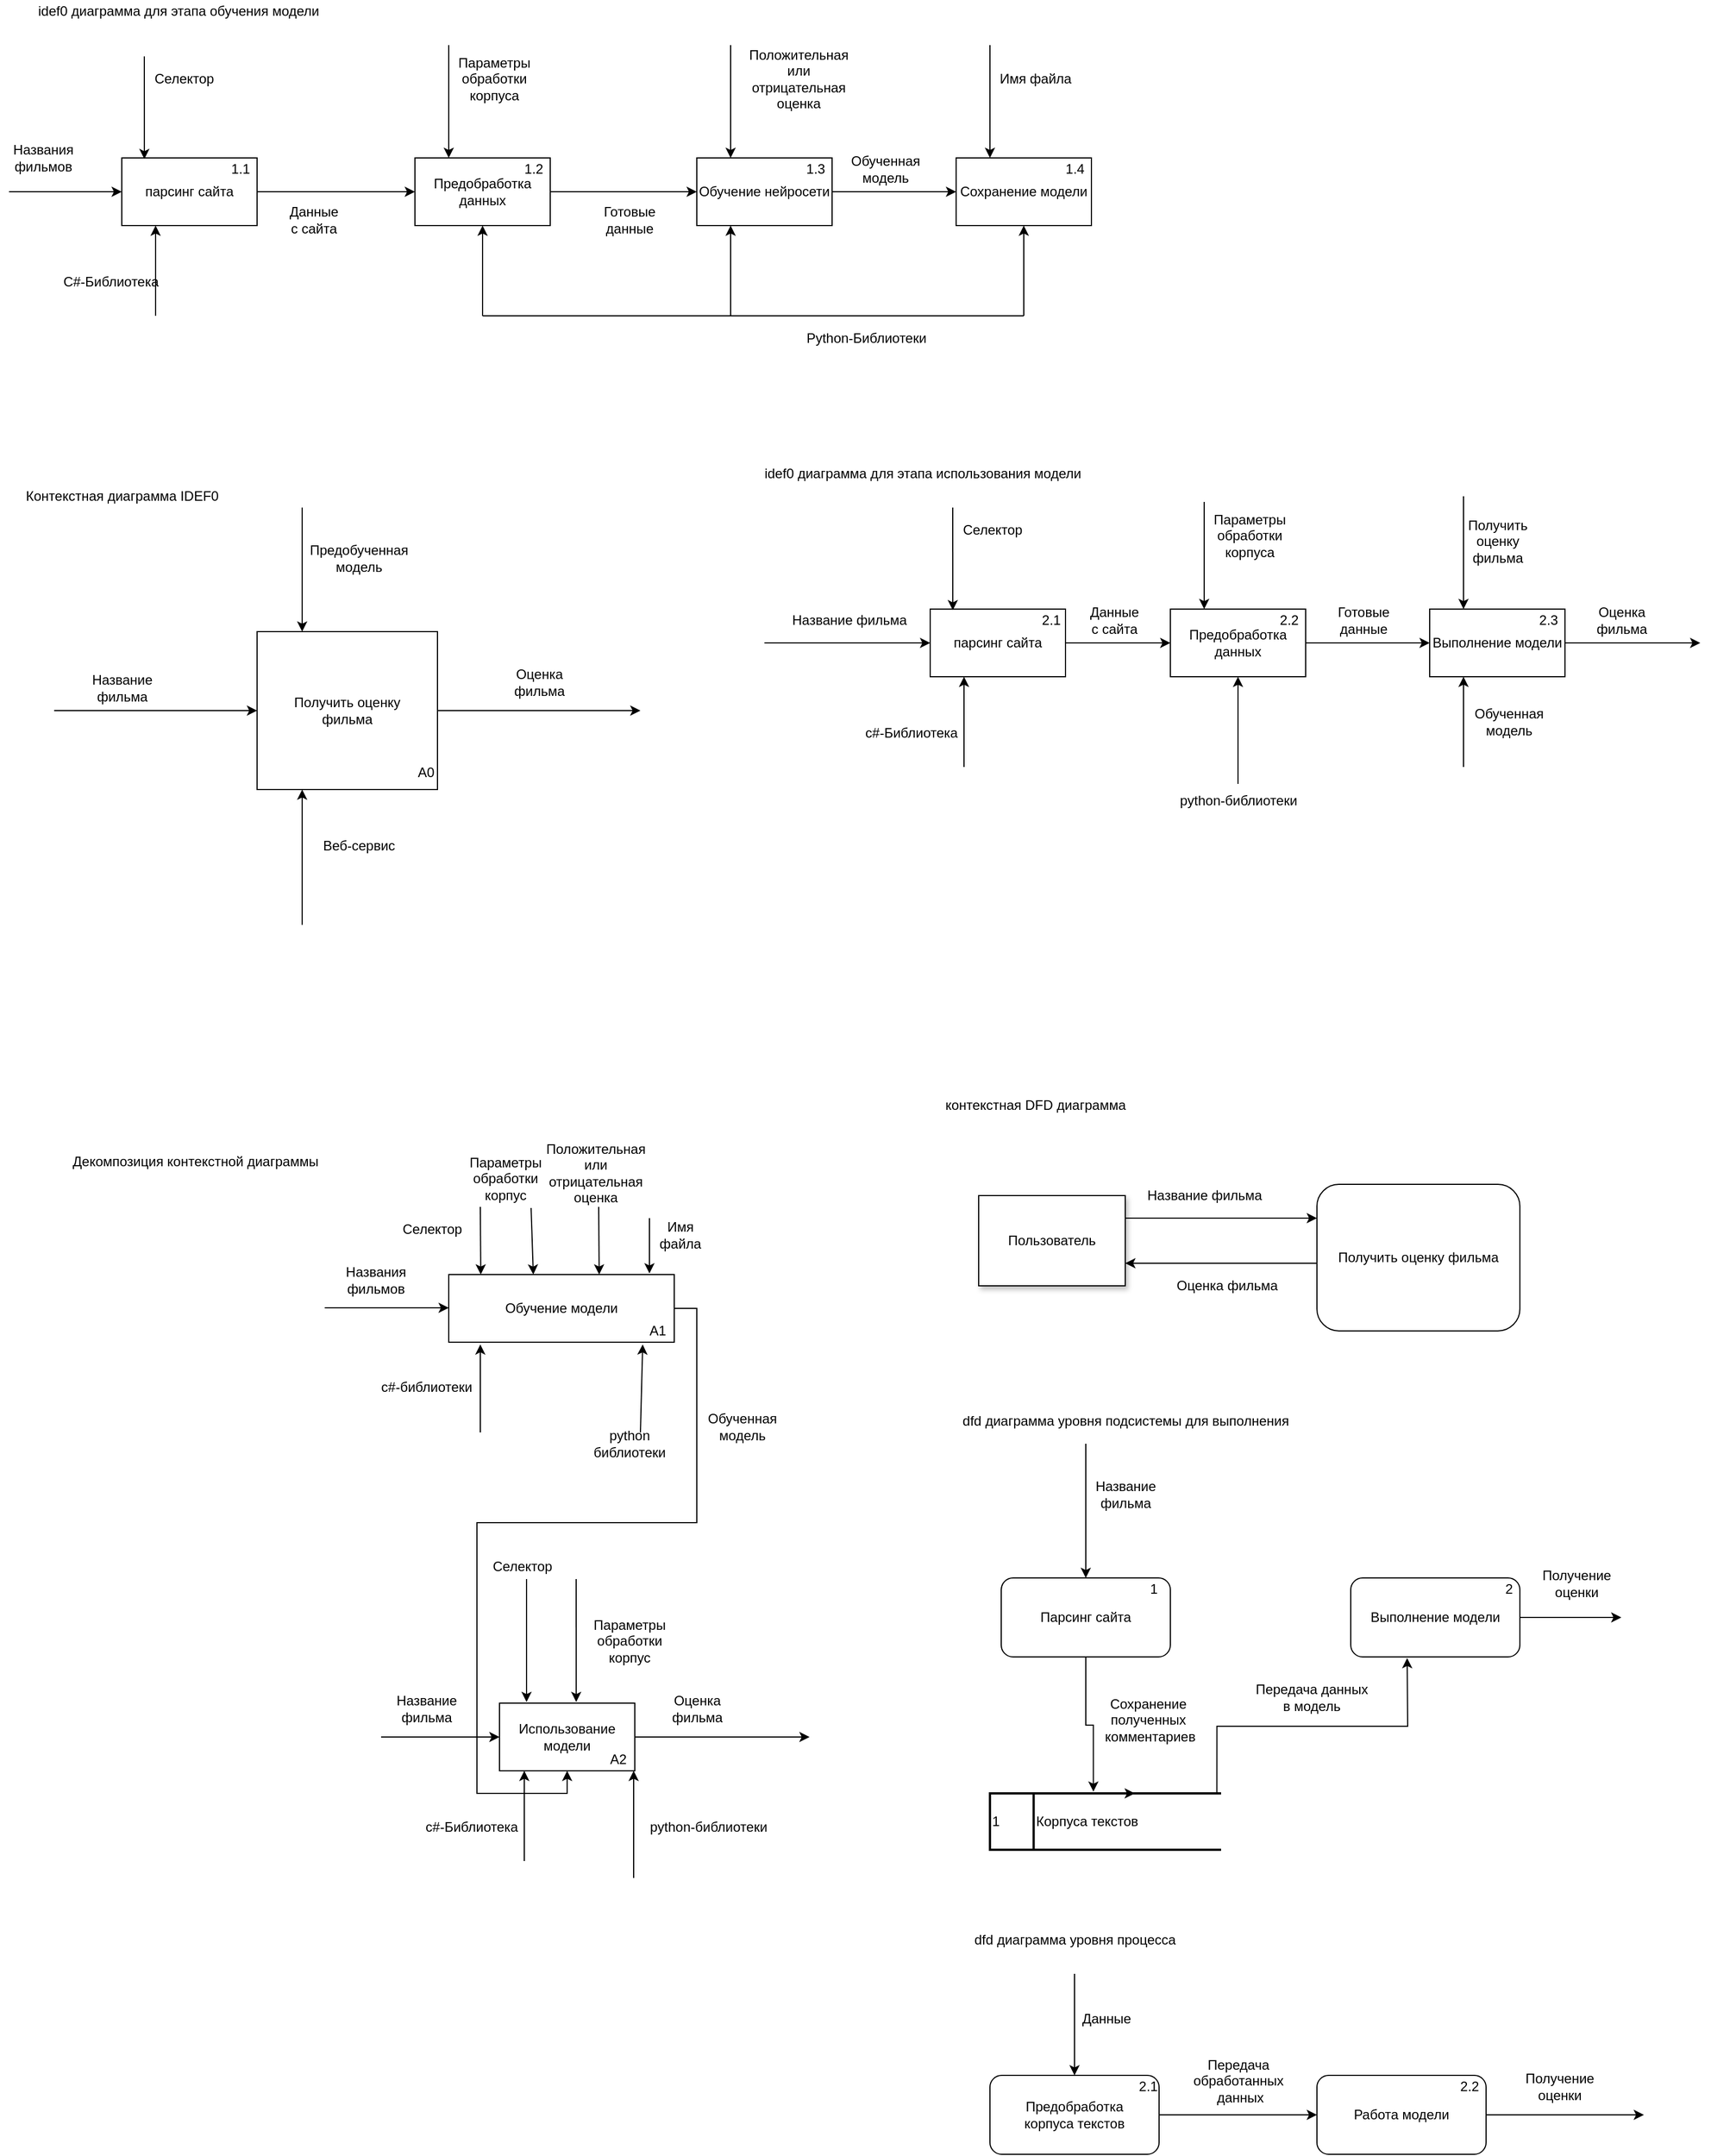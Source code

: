 <mxfile version="16.6.4" type="device"><diagram id="qPkmzbyjju8qS17EvJA-" name="Page-1"><mxGraphModel dx="1038" dy="564" grid="1" gridSize="10" guides="1" tooltips="1" connect="1" arrows="1" fold="1" page="1" pageScale="1" pageWidth="827" pageHeight="1169" math="0" shadow="0"><root><mxCell id="0"/><mxCell id="1" parent="0"/><mxCell id="CYFEyYr2XmqvWC_UTPKT-1" value="парсинг сайта" style="rounded=0;whiteSpace=wrap;html=1;" parent="1" vertex="1"><mxGeometry x="110" y="220" width="120" height="60" as="geometry"/></mxCell><mxCell id="CYFEyYr2XmqvWC_UTPKT-4" value="" style="endArrow=classic;html=1;rounded=0;entryX=0.25;entryY=1;entryDx=0;entryDy=0;" parent="1" target="CYFEyYr2XmqvWC_UTPKT-1" edge="1"><mxGeometry width="50" height="50" relative="1" as="geometry"><mxPoint x="140" y="360" as="sourcePoint"/><mxPoint x="190" y="170" as="targetPoint"/></mxGeometry></mxCell><mxCell id="CYFEyYr2XmqvWC_UTPKT-5" value="С#-Библиотека" style="text;html=1;align=center;verticalAlign=middle;resizable=0;points=[];autosize=1;strokeColor=none;fillColor=none;" parent="1" vertex="1"><mxGeometry x="50" y="320" width="100" height="20" as="geometry"/></mxCell><mxCell id="CYFEyYr2XmqvWC_UTPKT-8" value="" style="endArrow=classic;html=1;rounded=0;entryX=0.167;entryY=0.017;entryDx=0;entryDy=0;entryPerimeter=0;" parent="1" target="CYFEyYr2XmqvWC_UTPKT-1" edge="1"><mxGeometry width="50" height="50" relative="1" as="geometry"><mxPoint x="130" y="130" as="sourcePoint"/><mxPoint x="200" y="170" as="targetPoint"/></mxGeometry></mxCell><mxCell id="CYFEyYr2XmqvWC_UTPKT-9" value="Селектор" style="text;html=1;align=center;verticalAlign=middle;resizable=0;points=[];autosize=1;strokeColor=none;fillColor=none;" parent="1" vertex="1"><mxGeometry x="130" y="140" width="70" height="20" as="geometry"/></mxCell><mxCell id="CYFEyYr2XmqvWC_UTPKT-10" value="&lt;div&gt;Предобработка&lt;/div&gt;&lt;div&gt;данных&lt;br&gt;&lt;/div&gt;" style="rounded=0;whiteSpace=wrap;html=1;" parent="1" vertex="1"><mxGeometry x="370" y="220" width="120" height="60" as="geometry"/></mxCell><mxCell id="CYFEyYr2XmqvWC_UTPKT-21" value="idef0 диаграмма для этапа обучения модели" style="text;html=1;align=center;verticalAlign=middle;resizable=0;points=[];autosize=1;strokeColor=none;fillColor=none;" parent="1" vertex="1"><mxGeometry x="30" y="80" width="260" height="20" as="geometry"/></mxCell><mxCell id="CYFEyYr2XmqvWC_UTPKT-22" value="" style="endArrow=classic;html=1;rounded=0;exitX=1;exitY=0.5;exitDx=0;exitDy=0;entryX=0;entryY=0.5;entryDx=0;entryDy=0;" parent="1" source="CYFEyYr2XmqvWC_UTPKT-1" target="CYFEyYr2XmqvWC_UTPKT-10" edge="1"><mxGeometry width="50" height="50" relative="1" as="geometry"><mxPoint x="540" y="270" as="sourcePoint"/><mxPoint x="590" y="220" as="targetPoint"/></mxGeometry></mxCell><mxCell id="CYFEyYr2XmqvWC_UTPKT-23" value="&lt;div&gt;Данные&lt;/div&gt;&lt;div&gt;с сайта&lt;br&gt;&lt;/div&gt;" style="text;html=1;align=center;verticalAlign=middle;resizable=0;points=[];autosize=1;strokeColor=none;fillColor=none;" parent="1" vertex="1"><mxGeometry x="250" y="260" width="60" height="30" as="geometry"/></mxCell><mxCell id="CYFEyYr2XmqvWC_UTPKT-24" value="" style="endArrow=classic;html=1;rounded=0;entryX=0.25;entryY=0;entryDx=0;entryDy=0;" parent="1" target="CYFEyYr2XmqvWC_UTPKT-10" edge="1"><mxGeometry width="50" height="50" relative="1" as="geometry"><mxPoint x="400" y="120" as="sourcePoint"/><mxPoint x="350" y="230" as="targetPoint"/></mxGeometry></mxCell><mxCell id="CYFEyYr2XmqvWC_UTPKT-25" value="&lt;div&gt;Параметры&lt;/div&gt;&lt;div&gt;обработки&lt;/div&gt;&lt;div&gt;корпуса&lt;br&gt;&lt;/div&gt;" style="text;html=1;align=center;verticalAlign=middle;resizable=0;points=[];autosize=1;strokeColor=none;fillColor=none;" parent="1" vertex="1"><mxGeometry x="400" y="125" width="80" height="50" as="geometry"/></mxCell><mxCell id="CYFEyYr2XmqvWC_UTPKT-26" value="" style="endArrow=classic;html=1;rounded=0;entryX=0.5;entryY=1;entryDx=0;entryDy=0;" parent="1" target="CYFEyYr2XmqvWC_UTPKT-10" edge="1"><mxGeometry width="50" height="50" relative="1" as="geometry"><mxPoint x="430" y="360" as="sourcePoint"/><mxPoint x="350" y="230" as="targetPoint"/></mxGeometry></mxCell><mxCell id="CYFEyYr2XmqvWC_UTPKT-35" value="" style="edgeStyle=orthogonalEdgeStyle;rounded=0;orthogonalLoop=1;jettySize=auto;html=1;" parent="1" source="CYFEyYr2XmqvWC_UTPKT-28" target="CYFEyYr2XmqvWC_UTPKT-34" edge="1"><mxGeometry relative="1" as="geometry"/></mxCell><mxCell id="CYFEyYr2XmqvWC_UTPKT-28" value="Обучение нейросети" style="rounded=0;whiteSpace=wrap;html=1;" parent="1" vertex="1"><mxGeometry x="620" y="220" width="120" height="60" as="geometry"/></mxCell><mxCell id="CYFEyYr2XmqvWC_UTPKT-29" value="" style="endArrow=classic;html=1;rounded=0;entryX=0;entryY=0.5;entryDx=0;entryDy=0;exitX=1;exitY=0.5;exitDx=0;exitDy=0;" parent="1" source="CYFEyYr2XmqvWC_UTPKT-10" target="CYFEyYr2XmqvWC_UTPKT-28" edge="1"><mxGeometry width="50" height="50" relative="1" as="geometry"><mxPoint x="450" y="280" as="sourcePoint"/><mxPoint x="500" y="230" as="targetPoint"/></mxGeometry></mxCell><mxCell id="CYFEyYr2XmqvWC_UTPKT-30" value="&lt;div&gt;Готовые &lt;br&gt;&lt;/div&gt;&lt;div&gt;данные&lt;/div&gt;" style="text;html=1;align=center;verticalAlign=middle;resizable=0;points=[];autosize=1;strokeColor=none;fillColor=none;" parent="1" vertex="1"><mxGeometry x="530" y="260" width="60" height="30" as="geometry"/></mxCell><mxCell id="CYFEyYr2XmqvWC_UTPKT-31" value="" style="endArrow=classic;html=1;rounded=0;entryX=0.25;entryY=0;entryDx=0;entryDy=0;" parent="1" target="CYFEyYr2XmqvWC_UTPKT-28" edge="1"><mxGeometry width="50" height="50" relative="1" as="geometry"><mxPoint x="650" y="120" as="sourcePoint"/><mxPoint x="640" y="230" as="targetPoint"/></mxGeometry></mxCell><mxCell id="CYFEyYr2XmqvWC_UTPKT-32" value="&lt;div&gt;Положительная &lt;br&gt;&lt;/div&gt;&lt;div&gt;или&lt;/div&gt;&lt;div&gt;отрицательная&lt;/div&gt;&lt;div&gt;оценка&lt;br&gt;&lt;/div&gt;" style="text;html=1;align=center;verticalAlign=middle;resizable=0;points=[];autosize=1;strokeColor=none;fillColor=none;" parent="1" vertex="1"><mxGeometry x="660" y="120" width="100" height="60" as="geometry"/></mxCell><mxCell id="CYFEyYr2XmqvWC_UTPKT-33" value="" style="endArrow=classic;html=1;rounded=0;entryX=0.25;entryY=1;entryDx=0;entryDy=0;" parent="1" target="CYFEyYr2XmqvWC_UTPKT-28" edge="1"><mxGeometry width="50" height="50" relative="1" as="geometry"><mxPoint x="650" y="360" as="sourcePoint"/><mxPoint x="640" y="230" as="targetPoint"/></mxGeometry></mxCell><mxCell id="CYFEyYr2XmqvWC_UTPKT-34" value="Сохранение модели" style="rounded=0;whiteSpace=wrap;html=1;" parent="1" vertex="1"><mxGeometry x="850" y="220" width="120" height="60" as="geometry"/></mxCell><mxCell id="CYFEyYr2XmqvWC_UTPKT-36" value="&lt;div&gt;Обученная&lt;/div&gt;&lt;div&gt;модель&lt;br&gt;&lt;/div&gt;" style="text;html=1;align=center;verticalAlign=middle;resizable=0;points=[];autosize=1;strokeColor=none;fillColor=none;" parent="1" vertex="1"><mxGeometry x="747" y="215" width="80" height="30" as="geometry"/></mxCell><mxCell id="CYFEyYr2XmqvWC_UTPKT-37" value="" style="endArrow=classic;html=1;rounded=0;entryX=0.25;entryY=0;entryDx=0;entryDy=0;" parent="1" target="CYFEyYr2XmqvWC_UTPKT-34" edge="1"><mxGeometry width="50" height="50" relative="1" as="geometry"><mxPoint x="880" y="120" as="sourcePoint"/><mxPoint x="770" y="230" as="targetPoint"/></mxGeometry></mxCell><mxCell id="CYFEyYr2XmqvWC_UTPKT-38" value="Имя файла" style="text;html=1;align=center;verticalAlign=middle;resizable=0;points=[];autosize=1;strokeColor=none;fillColor=none;" parent="1" vertex="1"><mxGeometry x="880" y="140" width="80" height="20" as="geometry"/></mxCell><mxCell id="CYFEyYr2XmqvWC_UTPKT-39" value="" style="endArrow=classic;html=1;rounded=0;entryX=0.5;entryY=1;entryDx=0;entryDy=0;" parent="1" target="CYFEyYr2XmqvWC_UTPKT-34" edge="1"><mxGeometry width="50" height="50" relative="1" as="geometry"><mxPoint x="910" y="360" as="sourcePoint"/><mxPoint x="770" y="250" as="targetPoint"/></mxGeometry></mxCell><mxCell id="CYFEyYr2XmqvWC_UTPKT-40" value="" style="endArrow=none;html=1;rounded=0;" parent="1" edge="1"><mxGeometry width="50" height="50" relative="1" as="geometry"><mxPoint x="650" y="360" as="sourcePoint"/><mxPoint x="910" y="360" as="targetPoint"/></mxGeometry></mxCell><mxCell id="CYFEyYr2XmqvWC_UTPKT-41" value="Python-Библиотеки" style="text;html=1;align=center;verticalAlign=middle;resizable=0;points=[];autosize=1;strokeColor=none;fillColor=none;" parent="1" vertex="1"><mxGeometry x="710" y="370" width="120" height="20" as="geometry"/></mxCell><mxCell id="CYFEyYr2XmqvWC_UTPKT-42" value="&lt;div&gt;Получить оценку &lt;br&gt;&lt;/div&gt;&lt;div&gt;фильма&lt;br&gt;&lt;/div&gt;" style="rounded=0;whiteSpace=wrap;html=1;" parent="1" vertex="1"><mxGeometry x="230" y="640" width="160" height="140" as="geometry"/></mxCell><mxCell id="CYFEyYr2XmqvWC_UTPKT-43" value="Контекстная диаграмма IDEF0" style="text;html=1;align=center;verticalAlign=middle;resizable=0;points=[];autosize=1;strokeColor=none;fillColor=none;" parent="1" vertex="1"><mxGeometry x="20" y="510" width="180" height="20" as="geometry"/></mxCell><mxCell id="CYFEyYr2XmqvWC_UTPKT-44" value="" style="endArrow=classic;html=1;rounded=0;exitX=1;exitY=0.5;exitDx=0;exitDy=0;" parent="1" source="CYFEyYr2XmqvWC_UTPKT-42" edge="1"><mxGeometry width="50" height="50" relative="1" as="geometry"><mxPoint x="510" y="740" as="sourcePoint"/><mxPoint x="570" y="710" as="targetPoint"/></mxGeometry></mxCell><mxCell id="CYFEyYr2XmqvWC_UTPKT-45" value="&lt;div&gt;Оценка&lt;/div&gt;&lt;div&gt;фильма&lt;br&gt;&lt;/div&gt;" style="text;html=1;align=center;verticalAlign=middle;resizable=0;points=[];autosize=1;strokeColor=none;fillColor=none;" parent="1" vertex="1"><mxGeometry x="450" y="670" width="60" height="30" as="geometry"/></mxCell><mxCell id="CYFEyYr2XmqvWC_UTPKT-46" value="" style="endArrow=classic;html=1;rounded=0;entryX=0;entryY=0.5;entryDx=0;entryDy=0;" parent="1" target="CYFEyYr2XmqvWC_UTPKT-42" edge="1"><mxGeometry width="50" height="50" relative="1" as="geometry"><mxPoint x="50" y="710" as="sourcePoint"/><mxPoint x="600" y="680" as="targetPoint"/></mxGeometry></mxCell><mxCell id="CYFEyYr2XmqvWC_UTPKT-47" value="&lt;div&gt;Название &lt;br&gt;&lt;/div&gt;&lt;div&gt;фильма&lt;br&gt;&lt;/div&gt;" style="text;html=1;align=center;verticalAlign=middle;resizable=0;points=[];autosize=1;strokeColor=none;fillColor=none;" parent="1" vertex="1"><mxGeometry x="75" y="675" width="70" height="30" as="geometry"/></mxCell><mxCell id="CYFEyYr2XmqvWC_UTPKT-48" value="" style="endArrow=classic;html=1;rounded=0;entryX=0.25;entryY=0;entryDx=0;entryDy=0;" parent="1" target="CYFEyYr2XmqvWC_UTPKT-42" edge="1"><mxGeometry width="50" height="50" relative="1" as="geometry"><mxPoint x="270" y="530" as="sourcePoint"/><mxPoint x="600" y="680" as="targetPoint"/></mxGeometry></mxCell><mxCell id="CYFEyYr2XmqvWC_UTPKT-49" value="&lt;div&gt;Предобученная&lt;/div&gt;&lt;div&gt;модель&lt;br&gt;&lt;/div&gt;" style="text;html=1;align=center;verticalAlign=middle;resizable=0;points=[];autosize=1;strokeColor=none;fillColor=none;" parent="1" vertex="1"><mxGeometry x="270" y="560" width="100" height="30" as="geometry"/></mxCell><mxCell id="CYFEyYr2XmqvWC_UTPKT-50" value="" style="endArrow=classic;html=1;rounded=0;entryX=0.25;entryY=1;entryDx=0;entryDy=0;" parent="1" target="CYFEyYr2XmqvWC_UTPKT-42" edge="1"><mxGeometry width="50" height="50" relative="1" as="geometry"><mxPoint x="270" y="900" as="sourcePoint"/><mxPoint x="600" y="680" as="targetPoint"/></mxGeometry></mxCell><mxCell id="CYFEyYr2XmqvWC_UTPKT-51" value="&lt;div&gt;Веб-сервис&lt;/div&gt;" style="text;html=1;align=center;verticalAlign=middle;resizable=0;points=[];autosize=1;strokeColor=none;fillColor=none;" parent="1" vertex="1"><mxGeometry x="280" y="820" width="80" height="20" as="geometry"/></mxCell><mxCell id="CYFEyYr2XmqvWC_UTPKT-52" value="idef0 диаграмма для этапа использования модели" style="text;html=1;align=center;verticalAlign=middle;resizable=0;points=[];autosize=1;strokeColor=none;fillColor=none;" parent="1" vertex="1"><mxGeometry x="675" y="490" width="290" height="20" as="geometry"/></mxCell><mxCell id="CYFEyYr2XmqvWC_UTPKT-69" value="" style="edgeStyle=orthogonalEdgeStyle;rounded=0;orthogonalLoop=1;jettySize=auto;html=1;" parent="1" source="CYFEyYr2XmqvWC_UTPKT-53" target="CYFEyYr2XmqvWC_UTPKT-64" edge="1"><mxGeometry relative="1" as="geometry"/></mxCell><mxCell id="CYFEyYr2XmqvWC_UTPKT-53" value="парсинг сайта" style="rounded=0;whiteSpace=wrap;html=1;" parent="1" vertex="1"><mxGeometry x="827" y="620" width="120" height="60" as="geometry"/></mxCell><mxCell id="CYFEyYr2XmqvWC_UTPKT-54" value="" style="endArrow=classic;html=1;rounded=0;entryX=0.25;entryY=1;entryDx=0;entryDy=0;" parent="1" target="CYFEyYr2XmqvWC_UTPKT-53" edge="1"><mxGeometry width="50" height="50" relative="1" as="geometry"><mxPoint x="857" y="760" as="sourcePoint"/><mxPoint x="907" y="570" as="targetPoint"/></mxGeometry></mxCell><mxCell id="CYFEyYr2XmqvWC_UTPKT-57" value="" style="endArrow=classic;html=1;rounded=0;entryX=0.167;entryY=0.017;entryDx=0;entryDy=0;entryPerimeter=0;" parent="1" target="CYFEyYr2XmqvWC_UTPKT-53" edge="1"><mxGeometry width="50" height="50" relative="1" as="geometry"><mxPoint x="847" y="530" as="sourcePoint"/><mxPoint x="917" y="570" as="targetPoint"/></mxGeometry></mxCell><mxCell id="CYFEyYr2XmqvWC_UTPKT-58" value="Селектор" style="text;html=1;align=center;verticalAlign=middle;resizable=0;points=[];autosize=1;strokeColor=none;fillColor=none;" parent="1" vertex="1"><mxGeometry x="847" y="540" width="70" height="20" as="geometry"/></mxCell><mxCell id="CYFEyYr2XmqvWC_UTPKT-59" value="" style="endArrow=classic;html=1;rounded=0;entryX=0;entryY=0.5;entryDx=0;entryDy=0;" parent="1" target="CYFEyYr2XmqvWC_UTPKT-1" edge="1"><mxGeometry width="50" height="50" relative="1" as="geometry"><mxPoint x="10" y="250" as="sourcePoint"/><mxPoint x="660" y="280" as="targetPoint"/></mxGeometry></mxCell><mxCell id="CYFEyYr2XmqvWC_UTPKT-60" value="&lt;div&gt;Названия&lt;/div&gt;&lt;div&gt;фильмов&lt;br&gt;&lt;/div&gt;" style="text;html=1;align=center;verticalAlign=middle;resizable=0;points=[];autosize=1;strokeColor=none;fillColor=none;" parent="1" vertex="1"><mxGeometry x="5" y="205" width="70" height="30" as="geometry"/></mxCell><mxCell id="CYFEyYr2XmqvWC_UTPKT-61" value="" style="endArrow=classic;html=1;rounded=0;entryX=0;entryY=0.5;entryDx=0;entryDy=0;" parent="1" target="CYFEyYr2XmqvWC_UTPKT-53" edge="1"><mxGeometry width="50" height="50" relative="1" as="geometry"><mxPoint x="680" y="650" as="sourcePoint"/><mxPoint x="660" y="500" as="targetPoint"/></mxGeometry></mxCell><mxCell id="CYFEyYr2XmqvWC_UTPKT-63" value="Название фильма" style="text;html=1;align=center;verticalAlign=middle;resizable=0;points=[];autosize=1;strokeColor=none;fillColor=none;" parent="1" vertex="1"><mxGeometry x="700" y="620" width="110" height="20" as="geometry"/></mxCell><mxCell id="CYFEyYr2XmqvWC_UTPKT-73" value="" style="edgeStyle=orthogonalEdgeStyle;rounded=0;orthogonalLoop=1;jettySize=auto;html=1;" parent="1" source="CYFEyYr2XmqvWC_UTPKT-64" target="CYFEyYr2XmqvWC_UTPKT-72" edge="1"><mxGeometry relative="1" as="geometry"/></mxCell><mxCell id="CYFEyYr2XmqvWC_UTPKT-64" value="&lt;div&gt;Предобработка&lt;/div&gt;&lt;div&gt;данных&lt;br&gt;&lt;/div&gt;" style="rounded=0;whiteSpace=wrap;html=1;" parent="1" vertex="1"><mxGeometry x="1040" y="620" width="120" height="60" as="geometry"/></mxCell><mxCell id="CYFEyYr2XmqvWC_UTPKT-65" value="" style="endArrow=classic;html=1;rounded=0;entryX=0.25;entryY=0;entryDx=0;entryDy=0;" parent="1" target="CYFEyYr2XmqvWC_UTPKT-64" edge="1"><mxGeometry width="50" height="50" relative="1" as="geometry"><mxPoint x="1070" y="525" as="sourcePoint"/><mxPoint x="1020" y="635" as="targetPoint"/></mxGeometry></mxCell><mxCell id="CYFEyYr2XmqvWC_UTPKT-66" value="&lt;div&gt;Параметры&lt;/div&gt;&lt;div&gt;обработки&lt;/div&gt;&lt;div&gt;корпуса&lt;br&gt;&lt;/div&gt;" style="text;html=1;align=center;verticalAlign=middle;resizable=0;points=[];autosize=1;strokeColor=none;fillColor=none;" parent="1" vertex="1"><mxGeometry x="1070" y="530" width="80" height="50" as="geometry"/></mxCell><mxCell id="CYFEyYr2XmqvWC_UTPKT-67" value="" style="endArrow=classic;html=1;rounded=0;entryX=0.5;entryY=1;entryDx=0;entryDy=0;" parent="1" target="CYFEyYr2XmqvWC_UTPKT-64" edge="1"><mxGeometry width="50" height="50" relative="1" as="geometry"><mxPoint x="1100" y="775" as="sourcePoint"/><mxPoint x="1020" y="635" as="targetPoint"/></mxGeometry></mxCell><mxCell id="CYFEyYr2XmqvWC_UTPKT-68" value="python-библиотеки" style="text;html=1;align=center;verticalAlign=middle;resizable=0;points=[];autosize=1;strokeColor=none;fillColor=none;" parent="1" vertex="1"><mxGeometry x="1040" y="780" width="120" height="20" as="geometry"/></mxCell><mxCell id="CYFEyYr2XmqvWC_UTPKT-70" value="&lt;div&gt;Данные&lt;/div&gt;&lt;div&gt;с сайта&lt;br&gt;&lt;/div&gt;" style="text;html=1;align=center;verticalAlign=middle;resizable=0;points=[];autosize=1;strokeColor=none;fillColor=none;" parent="1" vertex="1"><mxGeometry x="960" y="615" width="60" height="30" as="geometry"/></mxCell><mxCell id="CYFEyYr2XmqvWC_UTPKT-72" value="Выполнение модели" style="rounded=0;whiteSpace=wrap;html=1;" parent="1" vertex="1"><mxGeometry x="1270" y="620" width="120" height="60" as="geometry"/></mxCell><mxCell id="CYFEyYr2XmqvWC_UTPKT-74" value="&lt;div&gt;Готовые&lt;/div&gt;&lt;div&gt;данные&lt;br&gt;&lt;/div&gt;" style="text;html=1;align=center;verticalAlign=middle;resizable=0;points=[];autosize=1;strokeColor=none;fillColor=none;" parent="1" vertex="1"><mxGeometry x="1181" y="615" width="60" height="30" as="geometry"/></mxCell><mxCell id="CYFEyYr2XmqvWC_UTPKT-75" value="" style="endArrow=classic;html=1;rounded=0;entryX=0.25;entryY=1;entryDx=0;entryDy=0;" parent="1" target="CYFEyYr2XmqvWC_UTPKT-72" edge="1"><mxGeometry width="50" height="50" relative="1" as="geometry"><mxPoint x="1300" y="760" as="sourcePoint"/><mxPoint x="1080" y="510" as="targetPoint"/></mxGeometry></mxCell><mxCell id="CYFEyYr2XmqvWC_UTPKT-76" value="&lt;div&gt;Обученная &lt;br&gt;&lt;/div&gt;&lt;div&gt;модель&lt;br&gt;&lt;/div&gt;" style="text;html=1;align=center;verticalAlign=middle;resizable=0;points=[];autosize=1;strokeColor=none;fillColor=none;" parent="1" vertex="1"><mxGeometry x="1300" y="705" width="80" height="30" as="geometry"/></mxCell><mxCell id="CYFEyYr2XmqvWC_UTPKT-77" value="" style="endArrow=classic;html=1;rounded=0;exitX=1;exitY=0.5;exitDx=0;exitDy=0;" parent="1" source="CYFEyYr2XmqvWC_UTPKT-72" edge="1"><mxGeometry width="50" height="50" relative="1" as="geometry"><mxPoint x="1030" y="630" as="sourcePoint"/><mxPoint x="1510" y="650" as="targetPoint"/></mxGeometry></mxCell><mxCell id="CYFEyYr2XmqvWC_UTPKT-78" value="&lt;div&gt;Оценка&lt;/div&gt;&lt;div&gt;фильма&lt;br&gt;&lt;/div&gt;" style="text;html=1;align=center;verticalAlign=middle;resizable=0;points=[];autosize=1;strokeColor=none;fillColor=none;" parent="1" vertex="1"><mxGeometry x="1410" y="615" width="60" height="30" as="geometry"/></mxCell><mxCell id="CYFEyYr2XmqvWC_UTPKT-79" value="Декомпозиция контекстной диаграммы" style="text;html=1;align=center;verticalAlign=middle;resizable=0;points=[];autosize=1;strokeColor=none;fillColor=none;" parent="1" vertex="1"><mxGeometry x="60" y="1100" width="230" height="20" as="geometry"/></mxCell><mxCell id="CYFEyYr2XmqvWC_UTPKT-81" value="Использование модели" style="rounded=0;whiteSpace=wrap;html=1;" parent="1" vertex="1"><mxGeometry x="445" y="1590" width="120" height="60" as="geometry"/></mxCell><mxCell id="CYFEyYr2XmqvWC_UTPKT-83" style="edgeStyle=orthogonalEdgeStyle;rounded=0;orthogonalLoop=1;jettySize=auto;html=1;entryX=0.5;entryY=1;entryDx=0;entryDy=0;exitX=1;exitY=0.5;exitDx=0;exitDy=0;" parent="1" source="CYFEyYr2XmqvWC_UTPKT-82" target="CYFEyYr2XmqvWC_UTPKT-81" edge="1"><mxGeometry relative="1" as="geometry"/></mxCell><mxCell id="CYFEyYr2XmqvWC_UTPKT-82" value="Обучение модели" style="rounded=0;whiteSpace=wrap;html=1;" parent="1" vertex="1"><mxGeometry x="400" y="1210" width="200" height="60" as="geometry"/></mxCell><mxCell id="CYFEyYr2XmqvWC_UTPKT-84" value="&lt;div&gt;Обученная&lt;/div&gt;&lt;div&gt;модель&lt;br&gt;&lt;/div&gt;" style="text;html=1;align=center;verticalAlign=middle;resizable=0;points=[];autosize=1;strokeColor=none;fillColor=none;" parent="1" vertex="1"><mxGeometry x="620" y="1330" width="80" height="30" as="geometry"/></mxCell><mxCell id="CYFEyYr2XmqvWC_UTPKT-85" value="&lt;div&gt;Название&lt;/div&gt;&lt;div&gt;фильма&lt;br&gt;&lt;/div&gt;" style="text;html=1;align=center;verticalAlign=middle;resizable=0;points=[];autosize=1;strokeColor=none;fillColor=none;" parent="1" vertex="1"><mxGeometry x="345" y="1580" width="70" height="30" as="geometry"/></mxCell><mxCell id="CYFEyYr2XmqvWC_UTPKT-86" value="" style="endArrow=classic;html=1;rounded=0;entryX=0;entryY=0.5;entryDx=0;entryDy=0;" parent="1" target="CYFEyYr2XmqvWC_UTPKT-81" edge="1"><mxGeometry width="50" height="50" relative="1" as="geometry"><mxPoint x="340" y="1620" as="sourcePoint"/><mxPoint x="520" y="1030" as="targetPoint"/></mxGeometry></mxCell><mxCell id="CYFEyYr2XmqvWC_UTPKT-89" value="" style="endArrow=classic;html=1;rounded=0;exitX=1;exitY=0.5;exitDx=0;exitDy=0;" parent="1" source="CYFEyYr2XmqvWC_UTPKT-81" edge="1"><mxGeometry width="50" height="50" relative="1" as="geometry"><mxPoint x="470" y="950" as="sourcePoint"/><mxPoint x="720" y="1620" as="targetPoint"/></mxGeometry></mxCell><mxCell id="CYFEyYr2XmqvWC_UTPKT-90" value="&lt;div&gt;Оценка&lt;/div&gt;&lt;div&gt;фильма&lt;br&gt;&lt;/div&gt;" style="text;html=1;align=center;verticalAlign=middle;resizable=0;points=[];autosize=1;strokeColor=none;fillColor=none;" parent="1" vertex="1"><mxGeometry x="590" y="1580" width="60" height="30" as="geometry"/></mxCell><mxCell id="CYFEyYr2XmqvWC_UTPKT-91" value="А0" style="text;html=1;strokeColor=none;fillColor=none;align=center;verticalAlign=middle;whiteSpace=wrap;rounded=0;" parent="1" vertex="1"><mxGeometry x="350" y="750" width="60" height="30" as="geometry"/></mxCell><mxCell id="CYFEyYr2XmqvWC_UTPKT-92" value="А1" style="text;html=1;align=center;verticalAlign=middle;resizable=0;points=[];autosize=1;strokeColor=none;fillColor=none;" parent="1" vertex="1"><mxGeometry x="570" y="1250" width="30" height="20" as="geometry"/></mxCell><mxCell id="CYFEyYr2XmqvWC_UTPKT-93" value="А2" style="text;html=1;align=center;verticalAlign=middle;resizable=0;points=[];autosize=1;strokeColor=none;fillColor=none;" parent="1" vertex="1"><mxGeometry x="535" y="1630" width="30" height="20" as="geometry"/></mxCell><mxCell id="CYFEyYr2XmqvWC_UTPKT-94" value="&lt;div&gt;Названия&lt;/div&gt;&lt;div&gt;фильмов&lt;br&gt;&lt;/div&gt;" style="text;html=1;align=center;verticalAlign=middle;resizable=0;points=[];autosize=1;strokeColor=none;fillColor=none;" parent="1" vertex="1"><mxGeometry x="300" y="1200" width="70" height="30" as="geometry"/></mxCell><mxCell id="CYFEyYr2XmqvWC_UTPKT-95" value="" style="endArrow=classic;html=1;rounded=0;" parent="1" edge="1"><mxGeometry width="50" height="50" relative="1" as="geometry"><mxPoint x="290" y="1239.5" as="sourcePoint"/><mxPoint x="400" y="1239.5" as="targetPoint"/></mxGeometry></mxCell><mxCell id="CYFEyYr2XmqvWC_UTPKT-96" value="" style="endArrow=classic;html=1;rounded=0;entryX=0.142;entryY=0;entryDx=0;entryDy=0;entryPerimeter=0;" parent="1" target="CYFEyYr2XmqvWC_UTPKT-82" edge="1"><mxGeometry width="50" height="50" relative="1" as="geometry"><mxPoint x="428" y="1150" as="sourcePoint"/><mxPoint x="540" y="1210" as="targetPoint"/></mxGeometry></mxCell><mxCell id="CYFEyYr2XmqvWC_UTPKT-97" value="Селектор" style="text;html=1;align=center;verticalAlign=middle;resizable=0;points=[];autosize=1;strokeColor=none;fillColor=none;" parent="1" vertex="1"><mxGeometry x="350" y="1160" width="70" height="20" as="geometry"/></mxCell><mxCell id="CYFEyYr2XmqvWC_UTPKT-98" value="" style="endArrow=classic;html=1;rounded=0;entryX=0.375;entryY=0;entryDx=0;entryDy=0;entryPerimeter=0;exitX=0.788;exitY=1.02;exitDx=0;exitDy=0;exitPerimeter=0;" parent="1" source="CYFEyYr2XmqvWC_UTPKT-99" target="CYFEyYr2XmqvWC_UTPKT-82" edge="1"><mxGeometry width="50" height="50" relative="1" as="geometry"><mxPoint x="445" y="1150" as="sourcePoint"/><mxPoint x="540" y="1210" as="targetPoint"/></mxGeometry></mxCell><mxCell id="CYFEyYr2XmqvWC_UTPKT-99" value="&lt;div&gt;Параметры&lt;/div&gt;&lt;div&gt;обработки&lt;/div&gt;&lt;div&gt;корпус&lt;br&gt;&lt;/div&gt;" style="text;html=1;align=center;verticalAlign=middle;resizable=0;points=[];autosize=1;strokeColor=none;fillColor=none;" parent="1" vertex="1"><mxGeometry x="410" y="1100" width="80" height="50" as="geometry"/></mxCell><mxCell id="CYFEyYr2XmqvWC_UTPKT-100" value="" style="endArrow=classic;html=1;rounded=0;entryX=0.667;entryY=0;entryDx=0;entryDy=0;entryPerimeter=0;exitX=0.53;exitY=1;exitDx=0;exitDy=0;exitPerimeter=0;" parent="1" source="CYFEyYr2XmqvWC_UTPKT-101" target="CYFEyYr2XmqvWC_UTPKT-82" edge="1"><mxGeometry width="50" height="50" relative="1" as="geometry"><mxPoint x="480" y="1150" as="sourcePoint"/><mxPoint x="540" y="1260" as="targetPoint"/></mxGeometry></mxCell><mxCell id="CYFEyYr2XmqvWC_UTPKT-101" value="&lt;div&gt;Положительная &lt;br&gt;&lt;/div&gt;&lt;div&gt;или&lt;/div&gt;&lt;div&gt;отрицательная&lt;/div&gt;&lt;div&gt;оценка&lt;br&gt;&lt;/div&gt;" style="text;html=1;align=center;verticalAlign=middle;resizable=0;points=[];autosize=1;strokeColor=none;fillColor=none;" parent="1" vertex="1"><mxGeometry x="480" y="1090" width="100" height="60" as="geometry"/></mxCell><mxCell id="CYFEyYr2XmqvWC_UTPKT-102" value="" style="endArrow=classic;html=1;rounded=0;entryX=0.89;entryY=-0.017;entryDx=0;entryDy=0;entryPerimeter=0;" parent="1" target="CYFEyYr2XmqvWC_UTPKT-82" edge="1"><mxGeometry width="50" height="50" relative="1" as="geometry"><mxPoint x="578" y="1160" as="sourcePoint"/><mxPoint x="540" y="1260" as="targetPoint"/></mxGeometry></mxCell><mxCell id="CYFEyYr2XmqvWC_UTPKT-103" value="&lt;div&gt;Имя&lt;/div&gt;&lt;div&gt;файла&lt;br&gt;&lt;/div&gt;" style="text;html=1;align=center;verticalAlign=middle;resizable=0;points=[];autosize=1;strokeColor=none;fillColor=none;" parent="1" vertex="1"><mxGeometry x="580" y="1160" width="50" height="30" as="geometry"/></mxCell><mxCell id="CYFEyYr2XmqvWC_UTPKT-105" value="" style="endArrow=classic;html=1;rounded=0;entryX=0.2;entryY=-0.017;entryDx=0;entryDy=0;entryPerimeter=0;" parent="1" target="CYFEyYr2XmqvWC_UTPKT-81" edge="1"><mxGeometry width="50" height="50" relative="1" as="geometry"><mxPoint x="469" y="1480" as="sourcePoint"/><mxPoint x="463.4" y="1360" as="targetPoint"/></mxGeometry></mxCell><mxCell id="CYFEyYr2XmqvWC_UTPKT-106" value="Селектор" style="text;html=1;align=center;verticalAlign=middle;resizable=0;points=[];autosize=1;strokeColor=none;fillColor=none;" parent="1" vertex="1"><mxGeometry x="430" y="1459" width="70" height="20" as="geometry"/></mxCell><mxCell id="CYFEyYr2XmqvWC_UTPKT-107" value="" style="endArrow=classic;html=1;rounded=0;entryX=0.567;entryY=-0.017;entryDx=0;entryDy=0;entryPerimeter=0;" parent="1" target="CYFEyYr2XmqvWC_UTPKT-81" edge="1"><mxGeometry width="50" height="50" relative="1" as="geometry"><mxPoint x="513" y="1480" as="sourcePoint"/><mxPoint x="510" y="1360" as="targetPoint"/></mxGeometry></mxCell><mxCell id="CYFEyYr2XmqvWC_UTPKT-108" value="&lt;div&gt;Параметры&lt;/div&gt;&lt;div&gt;обработки&lt;/div&gt;&lt;div&gt;корпус&lt;br&gt;&lt;/div&gt;" style="text;html=1;align=center;verticalAlign=middle;resizable=0;points=[];autosize=1;strokeColor=none;fillColor=none;" parent="1" vertex="1"><mxGeometry x="520" y="1510" width="80" height="50" as="geometry"/></mxCell><mxCell id="CYFEyYr2XmqvWC_UTPKT-109" style="edgeStyle=orthogonalEdgeStyle;rounded=0;orthogonalLoop=1;jettySize=auto;html=1;exitX=0.5;exitY=1;exitDx=0;exitDy=0;" parent="1" source="CYFEyYr2XmqvWC_UTPKT-82" target="CYFEyYr2XmqvWC_UTPKT-82" edge="1"><mxGeometry relative="1" as="geometry"/></mxCell><mxCell id="CYFEyYr2XmqvWC_UTPKT-110" value="с#-Библиотека" style="text;html=1;align=center;verticalAlign=middle;resizable=0;points=[];autosize=1;strokeColor=none;fillColor=none;" parent="1" vertex="1"><mxGeometry x="760" y="720" width="100" height="20" as="geometry"/></mxCell><mxCell id="CYFEyYr2XmqvWC_UTPKT-111" value="" style="endArrow=classic;html=1;rounded=0;entryX=0.14;entryY=1.033;entryDx=0;entryDy=0;entryPerimeter=0;" parent="1" target="CYFEyYr2XmqvWC_UTPKT-82" edge="1"><mxGeometry width="50" height="50" relative="1" as="geometry"><mxPoint x="428" y="1350" as="sourcePoint"/><mxPoint x="630" y="1220" as="targetPoint"/></mxGeometry></mxCell><mxCell id="CYFEyYr2XmqvWC_UTPKT-112" value="c#-библиотеки" style="text;html=1;align=center;verticalAlign=middle;resizable=0;points=[];autosize=1;strokeColor=none;fillColor=none;" parent="1" vertex="1"><mxGeometry x="330" y="1300" width="100" height="20" as="geometry"/></mxCell><mxCell id="CYFEyYr2XmqvWC_UTPKT-117" value="" style="endArrow=classic;html=1;rounded=0;entryX=0.067;entryY=1.1;entryDx=0;entryDy=0;entryPerimeter=0;" parent="1" target="CYFEyYr2XmqvWC_UTPKT-92" edge="1"><mxGeometry width="50" height="50" relative="1" as="geometry"><mxPoint x="570" y="1350" as="sourcePoint"/><mxPoint x="630" y="1040" as="targetPoint"/></mxGeometry></mxCell><mxCell id="CYFEyYr2XmqvWC_UTPKT-118" value="&lt;div&gt;python&lt;/div&gt;&lt;div&gt;библиотеки&lt;/div&gt;" style="text;html=1;align=center;verticalAlign=middle;resizable=0;points=[];autosize=1;strokeColor=none;fillColor=none;" parent="1" vertex="1"><mxGeometry x="520" y="1345" width="80" height="30" as="geometry"/></mxCell><mxCell id="CYFEyYr2XmqvWC_UTPKT-119" value="" style="endArrow=classic;html=1;rounded=0;entryX=0.25;entryY=1;entryDx=0;entryDy=0;" parent="1" edge="1"><mxGeometry width="50" height="50" relative="1" as="geometry"><mxPoint x="467" y="1730" as="sourcePoint"/><mxPoint x="467" y="1650" as="targetPoint"/></mxGeometry></mxCell><mxCell id="CYFEyYr2XmqvWC_UTPKT-120" value="с#-Библиотека" style="text;html=1;align=center;verticalAlign=middle;resizable=0;points=[];autosize=1;strokeColor=none;fillColor=none;" parent="1" vertex="1"><mxGeometry x="370" y="1690" width="100" height="20" as="geometry"/></mxCell><mxCell id="CYFEyYr2XmqvWC_UTPKT-124" value="" style="endArrow=classic;html=1;rounded=0;entryX=0.5;entryY=1;entryDx=0;entryDy=0;" parent="1" edge="1"><mxGeometry width="50" height="50" relative="1" as="geometry"><mxPoint x="564" y="1745" as="sourcePoint"/><mxPoint x="564" y="1650" as="targetPoint"/></mxGeometry></mxCell><mxCell id="CYFEyYr2XmqvWC_UTPKT-125" value="python-библиотеки" style="text;html=1;align=center;verticalAlign=middle;resizable=0;points=[];autosize=1;strokeColor=none;fillColor=none;" parent="1" vertex="1"><mxGeometry x="570" y="1690" width="120" height="20" as="geometry"/></mxCell><mxCell id="CYFEyYr2XmqvWC_UTPKT-126" value="" style="endArrow=none;html=1;rounded=0;" parent="1" edge="1"><mxGeometry width="50" height="50" relative="1" as="geometry"><mxPoint x="430" y="360" as="sourcePoint"/><mxPoint x="650" y="360" as="targetPoint"/></mxGeometry></mxCell><mxCell id="CYFEyYr2XmqvWC_UTPKT-128" value="" style="endArrow=classic;html=1;rounded=0;entryX=0.25;entryY=0;entryDx=0;entryDy=0;" parent="1" target="CYFEyYr2XmqvWC_UTPKT-72" edge="1"><mxGeometry width="50" height="50" relative="1" as="geometry"><mxPoint x="1300" y="520" as="sourcePoint"/><mxPoint x="1040" y="550" as="targetPoint"/></mxGeometry></mxCell><mxCell id="CYFEyYr2XmqvWC_UTPKT-129" value="&lt;div&gt;Получить&lt;/div&gt;&lt;div&gt;оценку&lt;/div&gt;&lt;div&gt;фильма&lt;br&gt;&lt;/div&gt;" style="text;html=1;align=center;verticalAlign=middle;resizable=0;points=[];autosize=1;strokeColor=none;fillColor=none;" parent="1" vertex="1"><mxGeometry x="1295" y="535" width="70" height="50" as="geometry"/></mxCell><mxCell id="CYFEyYr2XmqvWC_UTPKT-130" value="&lt;div&gt;контекстная DFD диаграмма&lt;/div&gt;" style="text;html=1;align=center;verticalAlign=middle;resizable=0;points=[];autosize=1;strokeColor=none;fillColor=none;" parent="1" vertex="1"><mxGeometry x="835" y="1050" width="170" height="20" as="geometry"/></mxCell><mxCell id="CYFEyYr2XmqvWC_UTPKT-131" value="Пользователь" style="rounded=0;whiteSpace=wrap;html=1;shadow=1" parent="1" vertex="1"><mxGeometry x="870" y="1140" width="130" height="80" as="geometry"/></mxCell><mxCell id="CYFEyYr2XmqvWC_UTPKT-132" value="Получить оценку фильма" style="rounded=1;whiteSpace=wrap;html=1;" parent="1" vertex="1"><mxGeometry x="1170" y="1130" width="180" height="130" as="geometry"/></mxCell><mxCell id="CYFEyYr2XmqvWC_UTPKT-134" value="" style="endArrow=classic;html=1;rounded=0;exitX=1;exitY=0.25;exitDx=0;exitDy=0;" parent="1" source="CYFEyYr2XmqvWC_UTPKT-131" edge="1"><mxGeometry width="50" height="50" relative="1" as="geometry"><mxPoint x="970" y="1300" as="sourcePoint"/><mxPoint x="1170" y="1160" as="targetPoint"/></mxGeometry></mxCell><mxCell id="CYFEyYr2XmqvWC_UTPKT-135" value="Название фильма" style="text;html=1;align=center;verticalAlign=middle;resizable=0;points=[];autosize=1;strokeColor=none;fillColor=none;" parent="1" vertex="1"><mxGeometry x="1015" y="1130" width="110" height="20" as="geometry"/></mxCell><mxCell id="CYFEyYr2XmqvWC_UTPKT-136" value="&lt;div&gt;Оценка фильма&lt;/div&gt;" style="text;html=1;align=center;verticalAlign=middle;resizable=0;points=[];autosize=1;strokeColor=none;fillColor=none;" parent="1" vertex="1"><mxGeometry x="1040" y="1210" width="100" height="20" as="geometry"/></mxCell><mxCell id="CYFEyYr2XmqvWC_UTPKT-137" value="" style="endArrow=classic;html=1;rounded=0;entryX=1;entryY=0.75;entryDx=0;entryDy=0;exitX=0;exitY=0.538;exitDx=0;exitDy=0;exitPerimeter=0;" parent="1" source="CYFEyYr2XmqvWC_UTPKT-132" target="CYFEyYr2XmqvWC_UTPKT-131" edge="1"><mxGeometry width="50" height="50" relative="1" as="geometry"><mxPoint x="970" y="1300" as="sourcePoint"/><mxPoint x="1020" y="1250" as="targetPoint"/></mxGeometry></mxCell><mxCell id="CYFEyYr2XmqvWC_UTPKT-138" value="&lt;div&gt;dfd диаграмма уровня подсистемы для выполнения&lt;br&gt;&lt;/div&gt;" style="text;html=1;align=center;verticalAlign=middle;resizable=0;points=[];autosize=1;strokeColor=none;fillColor=none;" parent="1" vertex="1"><mxGeometry x="850" y="1330" width="300" height="20" as="geometry"/></mxCell><mxCell id="CYFEyYr2XmqvWC_UTPKT-146" style="edgeStyle=orthogonalEdgeStyle;rounded=0;orthogonalLoop=1;jettySize=auto;html=1;exitX=0.5;exitY=1;exitDx=0;exitDy=0;entryX=0.326;entryY=-0.031;entryDx=0;entryDy=0;entryPerimeter=0;" parent="1" source="CYFEyYr2XmqvWC_UTPKT-139" target="CYFEyYr2XmqvWC_UTPKT-145" edge="1"><mxGeometry relative="1" as="geometry"/></mxCell><mxCell id="CYFEyYr2XmqvWC_UTPKT-139" value="Парсинг сайта" style="rounded=1;whiteSpace=wrap;html=1;" parent="1" vertex="1"><mxGeometry x="890" y="1479" width="150" height="70" as="geometry"/></mxCell><mxCell id="CYFEyYr2XmqvWC_UTPKT-140" value="1" style="text;html=1;align=center;verticalAlign=middle;resizable=0;points=[];autosize=1;strokeColor=none;fillColor=none;" parent="1" vertex="1"><mxGeometry x="1015" y="1479" width="20" height="20" as="geometry"/></mxCell><mxCell id="CYFEyYr2XmqvWC_UTPKT-142" value="" style="endArrow=classic;html=1;rounded=0;entryX=0.5;entryY=0;entryDx=0;entryDy=0;" parent="1" target="CYFEyYr2XmqvWC_UTPKT-139" edge="1"><mxGeometry width="50" height="50" relative="1" as="geometry"><mxPoint x="965" y="1360" as="sourcePoint"/><mxPoint x="1140" y="1290" as="targetPoint"/></mxGeometry></mxCell><mxCell id="CYFEyYr2XmqvWC_UTPKT-143" value="&lt;div&gt;Название &lt;br&gt;&lt;/div&gt;&lt;div&gt;фильма&lt;br&gt;&lt;/div&gt;" style="text;html=1;align=center;verticalAlign=middle;resizable=0;points=[];autosize=1;strokeColor=none;fillColor=none;" parent="1" vertex="1"><mxGeometry x="965" y="1390" width="70" height="30" as="geometry"/></mxCell><mxCell id="CYFEyYr2XmqvWC_UTPKT-144" value="1" style="strokeWidth=2;html=1;shape=mxgraph.flowchart.annotation_1;align=left;pointerEvents=1;" parent="1" vertex="1"><mxGeometry x="880" y="1670" width="205" height="50" as="geometry"/></mxCell><mxCell id="CYFEyYr2XmqvWC_UTPKT-150" value="" style="edgeStyle=orthogonalEdgeStyle;rounded=0;orthogonalLoop=1;jettySize=auto;html=1;exitX=1;exitY=0;exitDx=0;exitDy=0;exitPerimeter=0;" parent="1" source="CYFEyYr2XmqvWC_UTPKT-145" edge="1"><mxGeometry relative="1" as="geometry"><mxPoint x="1250" y="1550" as="targetPoint"/></mxGeometry></mxCell><mxCell id="CYFEyYr2XmqvWC_UTPKT-145" value="Корпуса текстов" style="strokeWidth=2;html=1;shape=mxgraph.flowchart.annotation_1;align=left;pointerEvents=1;" parent="1" vertex="1"><mxGeometry x="918.75" y="1670" width="162.5" height="50" as="geometry"/></mxCell><mxCell id="CYFEyYr2XmqvWC_UTPKT-147" value="&lt;div&gt;Сохранение&lt;/div&gt;&lt;div&gt;полученных&lt;/div&gt;&lt;div&gt;&amp;nbsp;комментариев&lt;br&gt;&lt;/div&gt;" style="text;html=1;align=center;verticalAlign=middle;resizable=0;points=[];autosize=1;strokeColor=none;fillColor=none;" parent="1" vertex="1"><mxGeometry x="970" y="1580" width="100" height="50" as="geometry"/></mxCell><mxCell id="CYFEyYr2XmqvWC_UTPKT-148" value="Выполнение модели" style="rounded=1;whiteSpace=wrap;html=1;" parent="1" vertex="1"><mxGeometry x="1200" y="1479" width="150" height="70" as="geometry"/></mxCell><mxCell id="CYFEyYr2XmqvWC_UTPKT-149" value="2" style="text;html=1;align=center;verticalAlign=middle;resizable=0;points=[];autosize=1;strokeColor=none;fillColor=none;" parent="1" vertex="1"><mxGeometry x="1330" y="1479" width="20" height="20" as="geometry"/></mxCell><mxCell id="CYFEyYr2XmqvWC_UTPKT-151" style="edgeStyle=orthogonalEdgeStyle;rounded=0;orthogonalLoop=1;jettySize=auto;html=1;exitX=0.5;exitY=0;exitDx=0;exitDy=0;exitPerimeter=0;entryX=0.552;entryY=-0.009;entryDx=0;entryDy=0;entryPerimeter=0;" parent="1" source="CYFEyYr2XmqvWC_UTPKT-145" target="CYFEyYr2XmqvWC_UTPKT-145" edge="1"><mxGeometry relative="1" as="geometry"/></mxCell><mxCell id="CYFEyYr2XmqvWC_UTPKT-152" value="&lt;div&gt;Передача данных&lt;/div&gt;&lt;div&gt;в модель&lt;br&gt;&lt;/div&gt;" style="text;html=1;align=center;verticalAlign=middle;resizable=0;points=[];autosize=1;strokeColor=none;fillColor=none;" parent="1" vertex="1"><mxGeometry x="1110" y="1570" width="110" height="30" as="geometry"/></mxCell><mxCell id="CYFEyYr2XmqvWC_UTPKT-153" value="" style="endArrow=classic;html=1;rounded=0;exitX=1;exitY=0.5;exitDx=0;exitDy=0;" parent="1" source="CYFEyYr2XmqvWC_UTPKT-148" edge="1"><mxGeometry width="50" height="50" relative="1" as="geometry"><mxPoint x="1240" y="1510" as="sourcePoint"/><mxPoint x="1440" y="1514" as="targetPoint"/></mxGeometry></mxCell><mxCell id="CYFEyYr2XmqvWC_UTPKT-154" value="&lt;div&gt;Получение &lt;br&gt;&lt;/div&gt;&lt;div&gt;оценки&lt;br&gt;&lt;/div&gt;" style="text;html=1;align=center;verticalAlign=middle;resizable=0;points=[];autosize=1;strokeColor=none;fillColor=none;" parent="1" vertex="1"><mxGeometry x="1365" y="1469" width="70" height="30" as="geometry"/></mxCell><mxCell id="CYFEyYr2XmqvWC_UTPKT-155" value="&lt;div&gt;dfd диаграмма уровня процесса&lt;/div&gt;" style="text;html=1;align=center;verticalAlign=middle;resizable=0;points=[];autosize=1;strokeColor=none;fillColor=none;" parent="1" vertex="1"><mxGeometry x="860" y="1790" width="190" height="20" as="geometry"/></mxCell><mxCell id="CYFEyYr2XmqvWC_UTPKT-157" value="&lt;div&gt;Предобработка&lt;/div&gt;&lt;div&gt;корпуса текстов&lt;br&gt;&lt;/div&gt;" style="rounded=1;whiteSpace=wrap;html=1;" parent="1" vertex="1"><mxGeometry x="880" y="1920" width="150" height="70" as="geometry"/></mxCell><mxCell id="CYFEyYr2XmqvWC_UTPKT-158" value="" style="endArrow=classic;html=1;rounded=0;entryX=0.5;entryY=0;entryDx=0;entryDy=0;" parent="1" target="CYFEyYr2XmqvWC_UTPKT-157" edge="1"><mxGeometry width="50" height="50" relative="1" as="geometry"><mxPoint x="955" y="1830" as="sourcePoint"/><mxPoint x="1140" y="1690" as="targetPoint"/></mxGeometry></mxCell><mxCell id="CYFEyYr2XmqvWC_UTPKT-159" value="Данные" style="text;html=1;align=center;verticalAlign=middle;resizable=0;points=[];autosize=1;strokeColor=none;fillColor=none;" parent="1" vertex="1"><mxGeometry x="952.5" y="1860" width="60" height="20" as="geometry"/></mxCell><mxCell id="CYFEyYr2XmqvWC_UTPKT-160" value="2.1" style="text;html=1;align=center;verticalAlign=middle;resizable=0;points=[];autosize=1;strokeColor=none;fillColor=none;" parent="1" vertex="1"><mxGeometry x="1005" y="1920" width="30" height="20" as="geometry"/></mxCell><mxCell id="CYFEyYr2XmqvWC_UTPKT-161" value="Работа модели" style="rounded=1;whiteSpace=wrap;html=1;" parent="1" vertex="1"><mxGeometry x="1170" y="1920" width="150" height="70" as="geometry"/></mxCell><mxCell id="CYFEyYr2XmqvWC_UTPKT-162" value="2.2" style="text;html=1;align=center;verticalAlign=middle;resizable=0;points=[];autosize=1;strokeColor=none;fillColor=none;" parent="1" vertex="1"><mxGeometry x="1290" y="1920" width="30" height="20" as="geometry"/></mxCell><mxCell id="CYFEyYr2XmqvWC_UTPKT-163" value="" style="endArrow=classic;html=1;rounded=0;exitX=1;exitY=0.5;exitDx=0;exitDy=0;entryX=0;entryY=0.5;entryDx=0;entryDy=0;" parent="1" source="CYFEyYr2XmqvWC_UTPKT-157" target="CYFEyYr2XmqvWC_UTPKT-161" edge="1"><mxGeometry width="50" height="50" relative="1" as="geometry"><mxPoint x="1090" y="1720" as="sourcePoint"/><mxPoint x="1140" y="1670" as="targetPoint"/></mxGeometry></mxCell><mxCell id="CYFEyYr2XmqvWC_UTPKT-164" value="&lt;div&gt;Передача &lt;br&gt;&lt;/div&gt;&lt;div&gt;обработанных&lt;/div&gt;&lt;div&gt;&amp;nbsp;данных&lt;br&gt;&lt;/div&gt;" style="text;html=1;align=center;verticalAlign=middle;resizable=0;points=[];autosize=1;strokeColor=none;fillColor=none;" parent="1" vertex="1"><mxGeometry x="1055" y="1900" width="90" height="50" as="geometry"/></mxCell><mxCell id="CYFEyYr2XmqvWC_UTPKT-165" value="" style="endArrow=classic;html=1;rounded=0;exitX=1;exitY=0.5;exitDx=0;exitDy=0;" parent="1" source="CYFEyYr2XmqvWC_UTPKT-161" edge="1"><mxGeometry width="50" height="50" relative="1" as="geometry"><mxPoint x="1300" y="1720" as="sourcePoint"/><mxPoint x="1460" y="1955" as="targetPoint"/></mxGeometry></mxCell><mxCell id="CYFEyYr2XmqvWC_UTPKT-166" value="&lt;div&gt;Получение&lt;/div&gt;&lt;div&gt;оценки&lt;br&gt;&lt;/div&gt;" style="text;html=1;align=center;verticalAlign=middle;resizable=0;points=[];autosize=1;strokeColor=none;fillColor=none;" parent="1" vertex="1"><mxGeometry x="1350" y="1915" width="70" height="30" as="geometry"/></mxCell><mxCell id="4Cu2NRupAQ4FG0eoODZ9-1" value="1.1" style="text;html=1;align=center;verticalAlign=middle;resizable=0;points=[];autosize=1;strokeColor=none;fillColor=none;" vertex="1" parent="1"><mxGeometry x="200" y="220" width="30" height="20" as="geometry"/></mxCell><mxCell id="4Cu2NRupAQ4FG0eoODZ9-2" value="1.2" style="text;html=1;align=center;verticalAlign=middle;resizable=0;points=[];autosize=1;strokeColor=none;fillColor=none;" vertex="1" parent="1"><mxGeometry x="460" y="220" width="30" height="20" as="geometry"/></mxCell><mxCell id="4Cu2NRupAQ4FG0eoODZ9-3" value="1.3" style="text;html=1;align=center;verticalAlign=middle;resizable=0;points=[];autosize=1;strokeColor=none;fillColor=none;" vertex="1" parent="1"><mxGeometry x="710" y="220" width="30" height="20" as="geometry"/></mxCell><mxCell id="4Cu2NRupAQ4FG0eoODZ9-4" value="&lt;div&gt;1.4&lt;/div&gt;" style="text;html=1;align=center;verticalAlign=middle;resizable=0;points=[];autosize=1;strokeColor=none;fillColor=none;" vertex="1" parent="1"><mxGeometry x="940" y="220" width="30" height="20" as="geometry"/></mxCell><mxCell id="4Cu2NRupAQ4FG0eoODZ9-6" value="2.1" style="text;html=1;align=center;verticalAlign=middle;resizable=0;points=[];autosize=1;strokeColor=none;fillColor=none;" vertex="1" parent="1"><mxGeometry x="918.75" y="620" width="30" height="20" as="geometry"/></mxCell><mxCell id="4Cu2NRupAQ4FG0eoODZ9-8" value="2.2" style="text;html=1;align=center;verticalAlign=middle;resizable=0;points=[];autosize=1;strokeColor=none;fillColor=none;" vertex="1" parent="1"><mxGeometry x="1130" y="620" width="30" height="20" as="geometry"/></mxCell><mxCell id="4Cu2NRupAQ4FG0eoODZ9-9" value="2.3" style="text;html=1;align=center;verticalAlign=middle;resizable=0;points=[];autosize=1;strokeColor=none;fillColor=none;" vertex="1" parent="1"><mxGeometry x="1360" y="620" width="30" height="20" as="geometry"/></mxCell></root></mxGraphModel></diagram></mxfile>